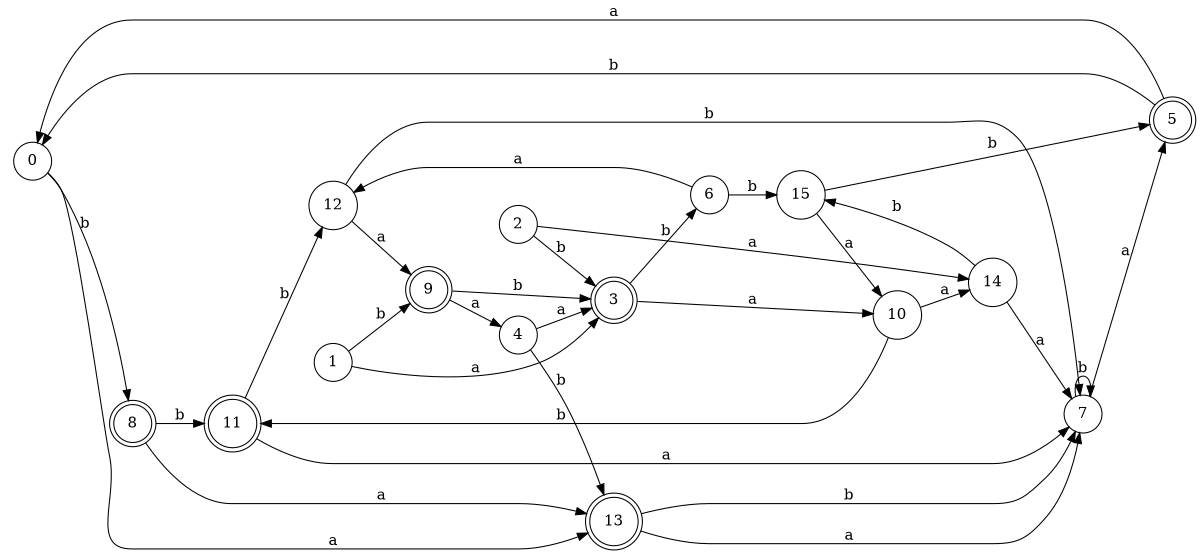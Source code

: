 digraph n13_1 {
__start0 [label="" shape="none"];

rankdir=LR;
size="8,5";

s0 [style="filled", color="black", fillcolor="white" shape="circle", label="0"];
s1 [style="filled", color="black", fillcolor="white" shape="circle", label="1"];
s2 [style="filled", color="black", fillcolor="white" shape="circle", label="2"];
s3 [style="rounded,filled", color="black", fillcolor="white" shape="doublecircle", label="3"];
s4 [style="filled", color="black", fillcolor="white" shape="circle", label="4"];
s5 [style="rounded,filled", color="black", fillcolor="white" shape="doublecircle", label="5"];
s6 [style="filled", color="black", fillcolor="white" shape="circle", label="6"];
s7 [style="filled", color="black", fillcolor="white" shape="circle", label="7"];
s8 [style="rounded,filled", color="black", fillcolor="white" shape="doublecircle", label="8"];
s9 [style="rounded,filled", color="black", fillcolor="white" shape="doublecircle", label="9"];
s10 [style="filled", color="black", fillcolor="white" shape="circle", label="10"];
s11 [style="rounded,filled", color="black", fillcolor="white" shape="doublecircle", label="11"];
s12 [style="filled", color="black", fillcolor="white" shape="circle", label="12"];
s13 [style="rounded,filled", color="black", fillcolor="white" shape="doublecircle", label="13"];
s14 [style="filled", color="black", fillcolor="white" shape="circle", label="14"];
s15 [style="filled", color="black", fillcolor="white" shape="circle", label="15"];
s0 -> s13 [label="a"];
s0 -> s8 [label="b"];
s1 -> s3 [label="a"];
s1 -> s9 [label="b"];
s2 -> s14 [label="a"];
s2 -> s3 [label="b"];
s3 -> s10 [label="a"];
s3 -> s6 [label="b"];
s4 -> s3 [label="a"];
s4 -> s13 [label="b"];
s5 -> s0 [label="a"];
s5 -> s0 [label="b"];
s6 -> s12 [label="a"];
s6 -> s15 [label="b"];
s7 -> s5 [label="a"];
s7 -> s7 [label="b"];
s8 -> s13 [label="a"];
s8 -> s11 [label="b"];
s9 -> s4 [label="a"];
s9 -> s3 [label="b"];
s10 -> s14 [label="a"];
s10 -> s11 [label="b"];
s11 -> s7 [label="a"];
s11 -> s12 [label="b"];
s12 -> s9 [label="a"];
s12 -> s7 [label="b"];
s13 -> s7 [label="a"];
s13 -> s7 [label="b"];
s14 -> s7 [label="a"];
s14 -> s15 [label="b"];
s15 -> s10 [label="a"];
s15 -> s5 [label="b"];

}